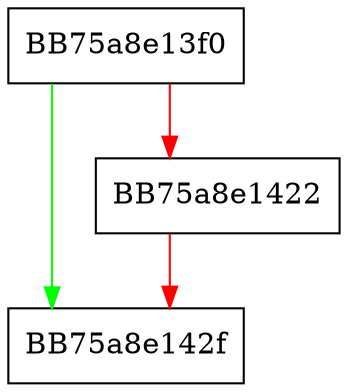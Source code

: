 digraph _Do_call {
  node [shape="box"];
  graph [splines=ortho];
  BB75a8e13f0 -> BB75a8e142f [color="green"];
  BB75a8e13f0 -> BB75a8e1422 [color="red"];
  BB75a8e1422 -> BB75a8e142f [color="red"];
}